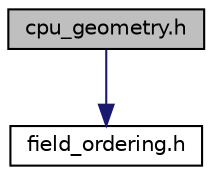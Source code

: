 digraph "cpu_geometry.h"
{
 // LATEX_PDF_SIZE
  edge [fontname="Helvetica",fontsize="10",labelfontname="Helvetica",labelfontsize="10"];
  node [fontname="Helvetica",fontsize="10",shape=record];
  Node1 [label="cpu_geometry.h",height=0.2,width=0.4,color="black", fillcolor="grey75", style="filled", fontcolor="black",tooltip="This file contains macros to load elements of single sites of a field."];
  Node1 -> Node2 [color="midnightblue",fontsize="10",style="solid"];
  Node2 [label="field_ordering.h",height=0.2,width=0.4,color="black", fillcolor="white", style="filled",URL="$da/dac/field__ordering_8h_source.html",tooltip=" "];
}
